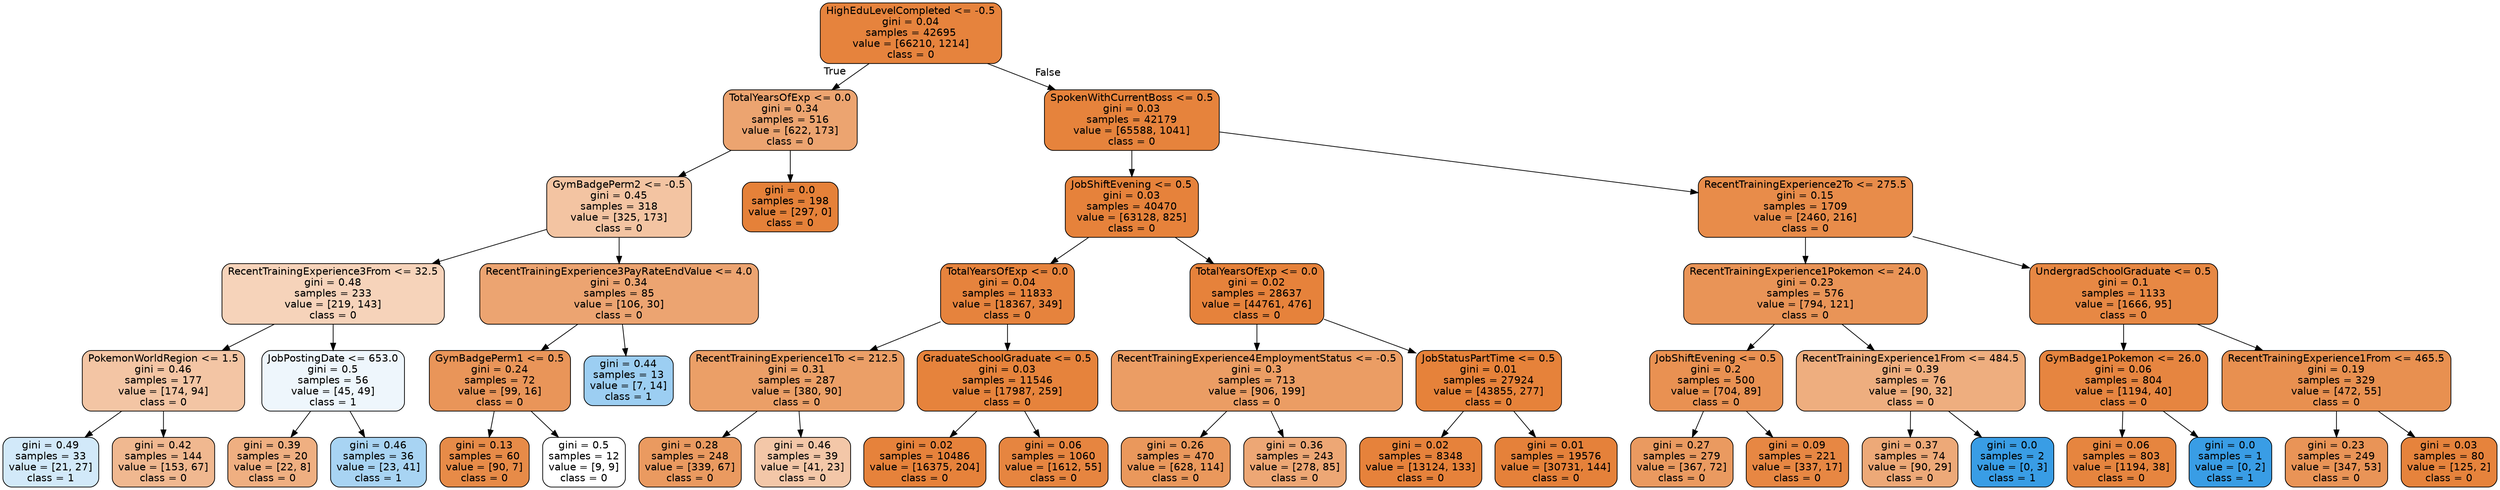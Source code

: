 digraph Tree {
node [shape=box, style="filled, rounded", color="black", fontname=helvetica] ;
edge [fontname=helvetica] ;
0 [label="HighEduLevelCompleted <= -0.5\ngini = 0.04\nsamples = 42695\nvalue = [66210, 1214]\nclass = 0", fillcolor="#e58139fa"] ;
1 [label="TotalYearsOfExp <= 0.0\ngini = 0.34\nsamples = 516\nvalue = [622, 173]\nclass = 0", fillcolor="#e58139b8"] ;
0 -> 1 [labeldistance=2.5, labelangle=45, headlabel="True"] ;
2 [label="GymBadgePerm2 <= -0.5\ngini = 0.45\nsamples = 318\nvalue = [325, 173]\nclass = 0", fillcolor="#e5813977"] ;
1 -> 2 ;
3 [label="RecentTrainingExperience3From <= 32.5\ngini = 0.48\nsamples = 233\nvalue = [219, 143]\nclass = 0", fillcolor="#e5813958"] ;
2 -> 3 ;
4 [label="PokemonWorldRegion <= 1.5\ngini = 0.46\nsamples = 177\nvalue = [174, 94]\nclass = 0", fillcolor="#e5813975"] ;
3 -> 4 ;
5 [label="gini = 0.49\nsamples = 33\nvalue = [21, 27]\nclass = 1", fillcolor="#399de539"] ;
4 -> 5 ;
6 [label="gini = 0.42\nsamples = 144\nvalue = [153, 67]\nclass = 0", fillcolor="#e581398f"] ;
4 -> 6 ;
7 [label="JobPostingDate <= 653.0\ngini = 0.5\nsamples = 56\nvalue = [45, 49]\nclass = 1", fillcolor="#399de515"] ;
3 -> 7 ;
8 [label="gini = 0.39\nsamples = 20\nvalue = [22, 8]\nclass = 0", fillcolor="#e58139a2"] ;
7 -> 8 ;
9 [label="gini = 0.46\nsamples = 36\nvalue = [23, 41]\nclass = 1", fillcolor="#399de570"] ;
7 -> 9 ;
10 [label="RecentTrainingExperience3PayRateEndValue <= 4.0\ngini = 0.34\nsamples = 85\nvalue = [106, 30]\nclass = 0", fillcolor="#e58139b7"] ;
2 -> 10 ;
11 [label="GymBadgePerm1 <= 0.5\ngini = 0.24\nsamples = 72\nvalue = [99, 16]\nclass = 0", fillcolor="#e58139d6"] ;
10 -> 11 ;
12 [label="gini = 0.13\nsamples = 60\nvalue = [90, 7]\nclass = 0", fillcolor="#e58139eb"] ;
11 -> 12 ;
13 [label="gini = 0.5\nsamples = 12\nvalue = [9, 9]\nclass = 0", fillcolor="#e5813900"] ;
11 -> 13 ;
14 [label="gini = 0.44\nsamples = 13\nvalue = [7, 14]\nclass = 1", fillcolor="#399de57f"] ;
10 -> 14 ;
15 [label="gini = 0.0\nsamples = 198\nvalue = [297, 0]\nclass = 0", fillcolor="#e58139ff"] ;
1 -> 15 ;
16 [label="SpokenWithCurrentBoss <= 0.5\ngini = 0.03\nsamples = 42179\nvalue = [65588, 1041]\nclass = 0", fillcolor="#e58139fb"] ;
0 -> 16 [labeldistance=2.5, labelangle=-45, headlabel="False"] ;
17 [label="JobShiftEvening <= 0.5\ngini = 0.03\nsamples = 40470\nvalue = [63128, 825]\nclass = 0", fillcolor="#e58139fc"] ;
16 -> 17 ;
18 [label="TotalYearsOfExp <= 0.0\ngini = 0.04\nsamples = 11833\nvalue = [18367, 349]\nclass = 0", fillcolor="#e58139fa"] ;
17 -> 18 ;
19 [label="RecentTrainingExperience1To <= 212.5\ngini = 0.31\nsamples = 287\nvalue = [380, 90]\nclass = 0", fillcolor="#e58139c3"] ;
18 -> 19 ;
20 [label="gini = 0.28\nsamples = 248\nvalue = [339, 67]\nclass = 0", fillcolor="#e58139cd"] ;
19 -> 20 ;
21 [label="gini = 0.46\nsamples = 39\nvalue = [41, 23]\nclass = 0", fillcolor="#e5813970"] ;
19 -> 21 ;
22 [label="GraduateSchoolGraduate <= 0.5\ngini = 0.03\nsamples = 11546\nvalue = [17987, 259]\nclass = 0", fillcolor="#e58139fb"] ;
18 -> 22 ;
23 [label="gini = 0.02\nsamples = 10486\nvalue = [16375, 204]\nclass = 0", fillcolor="#e58139fc"] ;
22 -> 23 ;
24 [label="gini = 0.06\nsamples = 1060\nvalue = [1612, 55]\nclass = 0", fillcolor="#e58139f6"] ;
22 -> 24 ;
25 [label="TotalYearsOfExp <= 0.0\ngini = 0.02\nsamples = 28637\nvalue = [44761, 476]\nclass = 0", fillcolor="#e58139fc"] ;
17 -> 25 ;
26 [label="RecentTrainingExperience4EmploymentStatus <= -0.5\ngini = 0.3\nsamples = 713\nvalue = [906, 199]\nclass = 0", fillcolor="#e58139c7"] ;
25 -> 26 ;
27 [label="gini = 0.26\nsamples = 470\nvalue = [628, 114]\nclass = 0", fillcolor="#e58139d1"] ;
26 -> 27 ;
28 [label="gini = 0.36\nsamples = 243\nvalue = [278, 85]\nclass = 0", fillcolor="#e58139b1"] ;
26 -> 28 ;
29 [label="JobStatusPartTime <= 0.5\ngini = 0.01\nsamples = 27924\nvalue = [43855, 277]\nclass = 0", fillcolor="#e58139fd"] ;
25 -> 29 ;
30 [label="gini = 0.02\nsamples = 8348\nvalue = [13124, 133]\nclass = 0", fillcolor="#e58139fc"] ;
29 -> 30 ;
31 [label="gini = 0.01\nsamples = 19576\nvalue = [30731, 144]\nclass = 0", fillcolor="#e58139fe"] ;
29 -> 31 ;
32 [label="RecentTrainingExperience2To <= 275.5\ngini = 0.15\nsamples = 1709\nvalue = [2460, 216]\nclass = 0", fillcolor="#e58139e9"] ;
16 -> 32 ;
33 [label="RecentTrainingExperience1Pokemon <= 24.0\ngini = 0.23\nsamples = 576\nvalue = [794, 121]\nclass = 0", fillcolor="#e58139d8"] ;
32 -> 33 ;
34 [label="JobShiftEvening <= 0.5\ngini = 0.2\nsamples = 500\nvalue = [704, 89]\nclass = 0", fillcolor="#e58139df"] ;
33 -> 34 ;
35 [label="gini = 0.27\nsamples = 279\nvalue = [367, 72]\nclass = 0", fillcolor="#e58139cd"] ;
34 -> 35 ;
36 [label="gini = 0.09\nsamples = 221\nvalue = [337, 17]\nclass = 0", fillcolor="#e58139f2"] ;
34 -> 36 ;
37 [label="RecentTrainingExperience1From <= 484.5\ngini = 0.39\nsamples = 76\nvalue = [90, 32]\nclass = 0", fillcolor="#e58139a4"] ;
33 -> 37 ;
38 [label="gini = 0.37\nsamples = 74\nvalue = [90, 29]\nclass = 0", fillcolor="#e58139ad"] ;
37 -> 38 ;
39 [label="gini = 0.0\nsamples = 2\nvalue = [0, 3]\nclass = 1", fillcolor="#399de5ff"] ;
37 -> 39 ;
40 [label="UndergradSchoolGraduate <= 0.5\ngini = 0.1\nsamples = 1133\nvalue = [1666, 95]\nclass = 0", fillcolor="#e58139f0"] ;
32 -> 40 ;
41 [label="GymBadge1Pokemon <= 26.0\ngini = 0.06\nsamples = 804\nvalue = [1194, 40]\nclass = 0", fillcolor="#e58139f6"] ;
40 -> 41 ;
42 [label="gini = 0.06\nsamples = 803\nvalue = [1194, 38]\nclass = 0", fillcolor="#e58139f7"] ;
41 -> 42 ;
43 [label="gini = 0.0\nsamples = 1\nvalue = [0, 2]\nclass = 1", fillcolor="#399de5ff"] ;
41 -> 43 ;
44 [label="RecentTrainingExperience1From <= 465.5\ngini = 0.19\nsamples = 329\nvalue = [472, 55]\nclass = 0", fillcolor="#e58139e1"] ;
40 -> 44 ;
45 [label="gini = 0.23\nsamples = 249\nvalue = [347, 53]\nclass = 0", fillcolor="#e58139d8"] ;
44 -> 45 ;
46 [label="gini = 0.03\nsamples = 80\nvalue = [125, 2]\nclass = 0", fillcolor="#e58139fb"] ;
44 -> 46 ;
}